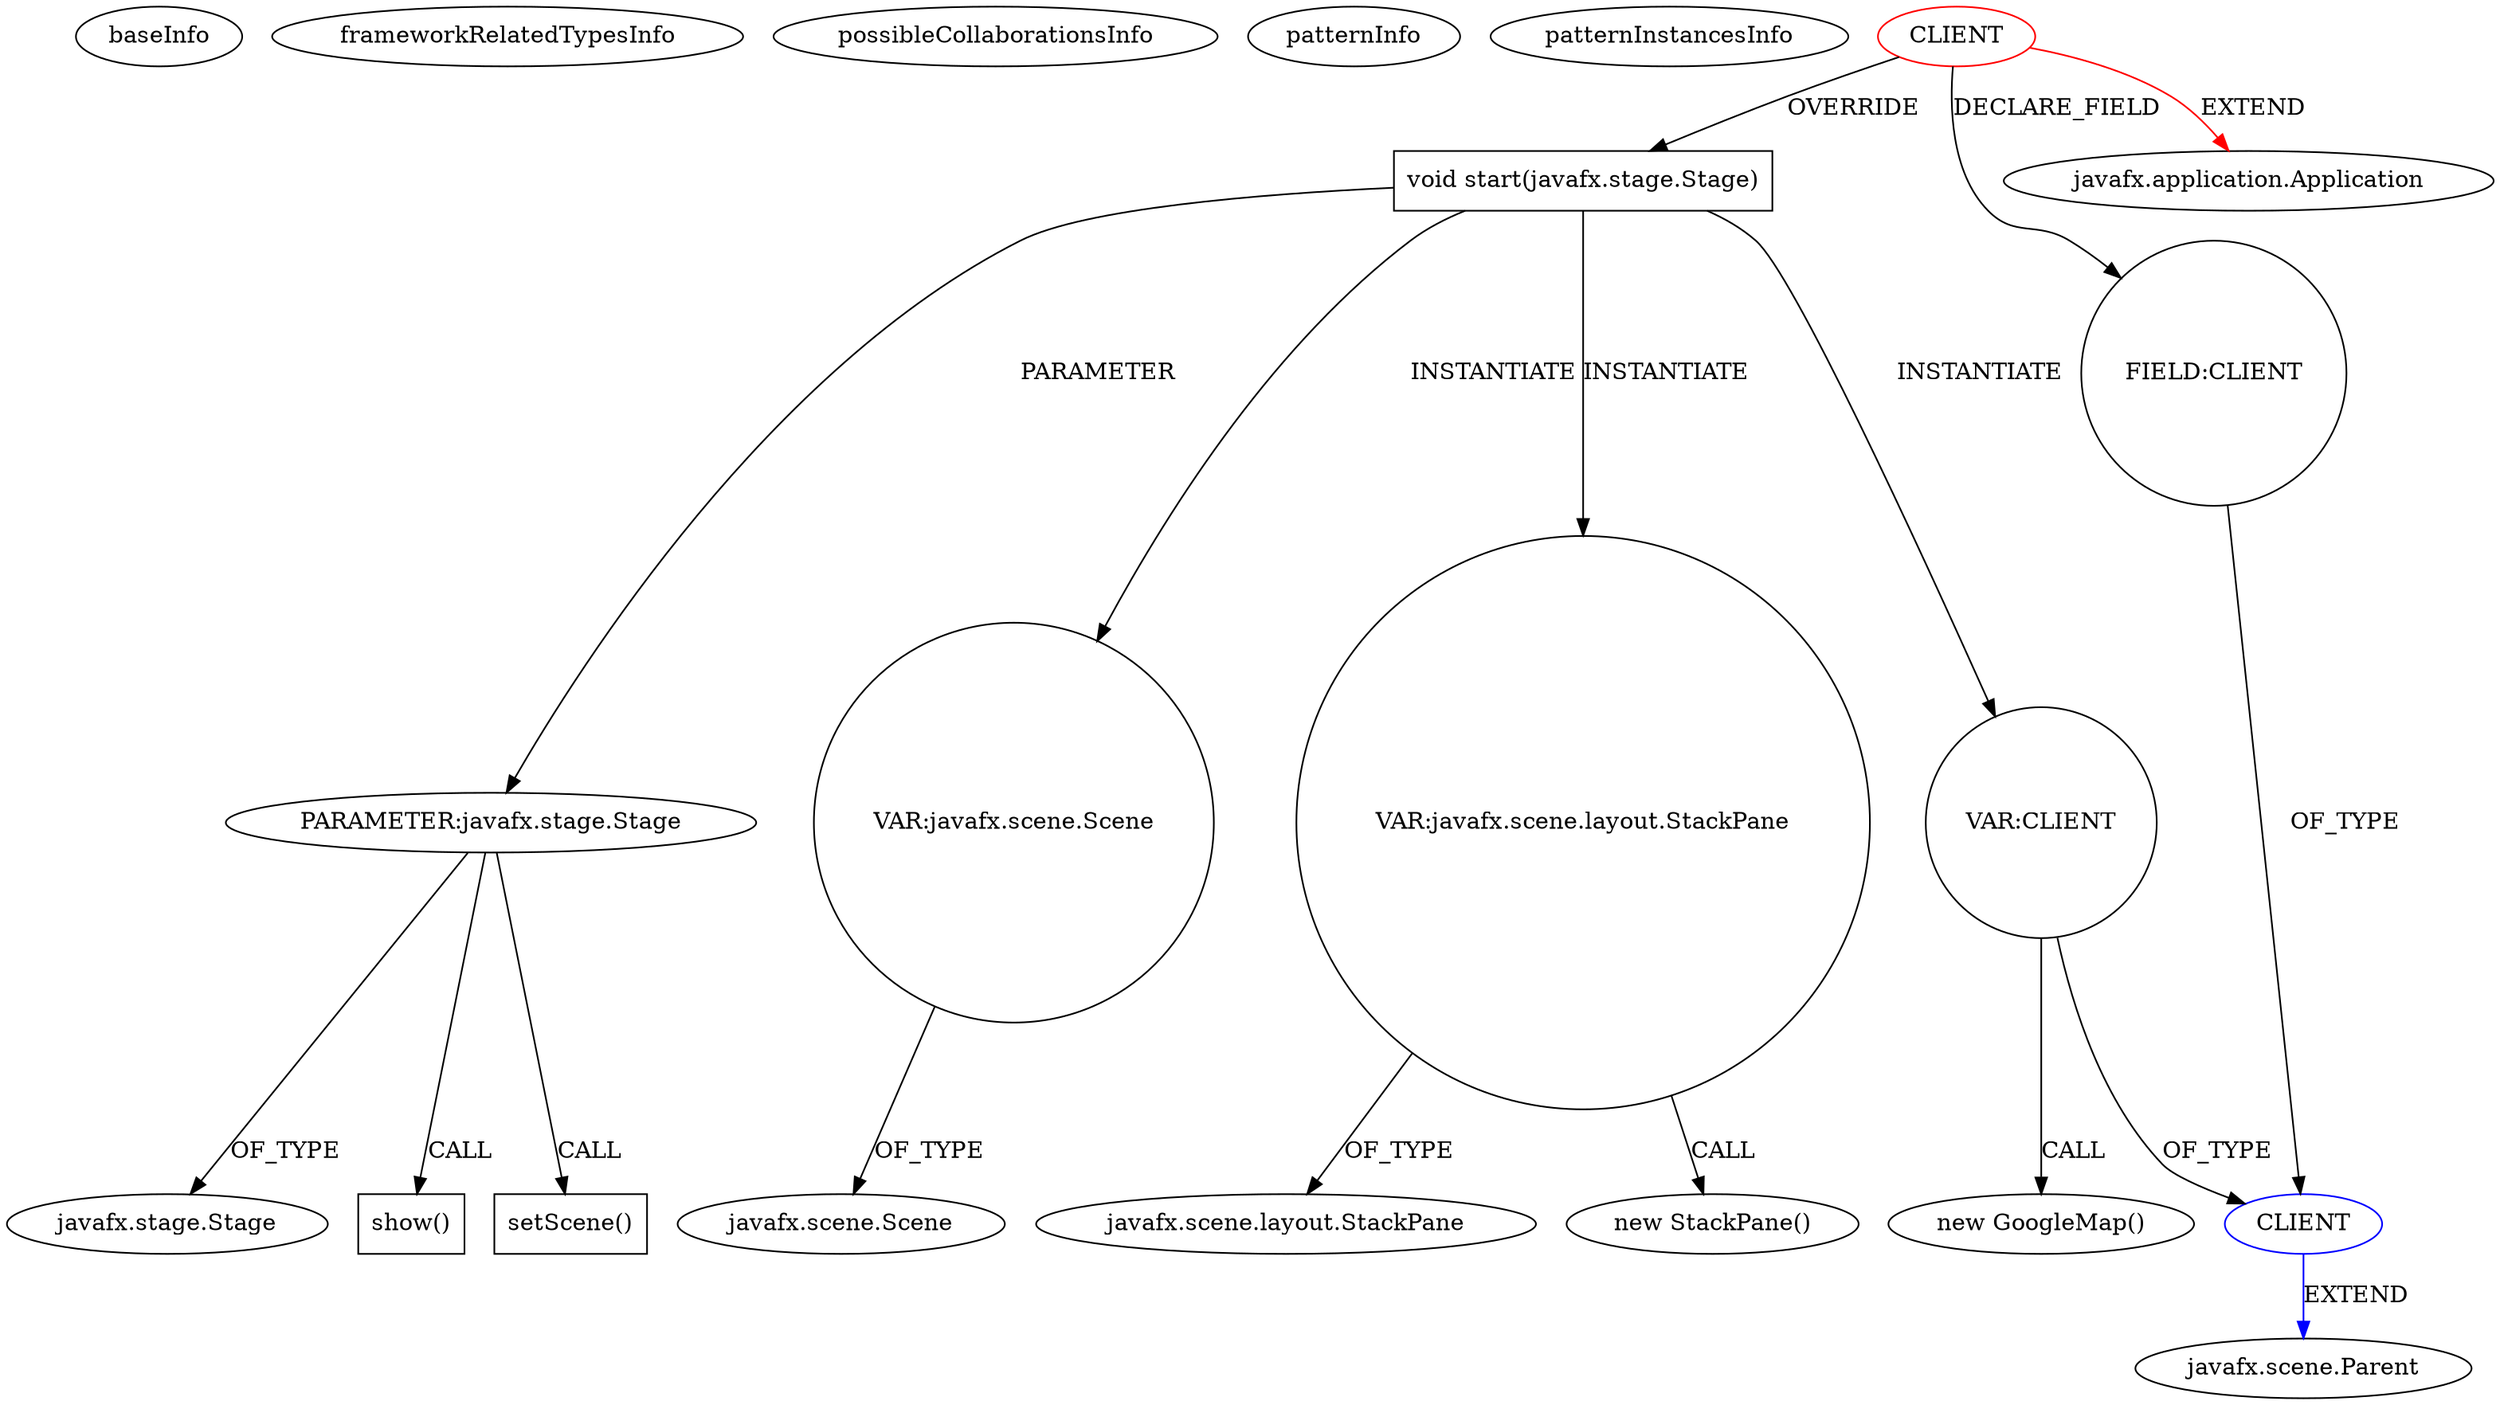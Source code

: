 digraph {
baseInfo[graphId=4530,category="pattern",isAnonymous=false,possibleRelation=true]
frameworkRelatedTypesInfo[0="javafx.application.Application"]
possibleCollaborationsInfo[0="4530~INSTANTIATION-OVERRIDING_METHOD_DECLARATION-FIELD_TYPE_DECLARATION-~javafx.application.Application ~javafx.scene.Parent ~false~false"]
patternInfo[frequency=2.0,patternRootClient=0]
patternInstancesInfo[0="stepanovdg-VisualJadeMotionModel~/stepanovdg-VisualJadeMotionModel/VisualJadeMotionModel-master/src/chernovick/Main.java~Main~4297",1="stepanovdg-VisualJadeMotionModel~/stepanovdg-VisualJadeMotionModel/VisualJadeMotionModel-master/src/chernovick/MapScene.java~MapScene~4299"]
14[label="new GoogleMap()",vertexType="CONSTRUCTOR_CALL",isFrameworkType=false]
15[label="VAR:CLIENT",vertexType="VARIABLE_EXPRESION",isFrameworkType=false,shape=circle]
8[label="void start(javafx.stage.Stage)",vertexType="OVERRIDING_METHOD_DECLARATION",isFrameworkType=false,shape=box]
0[label="CLIENT",vertexType="ROOT_CLIENT_CLASS_DECLARATION",isFrameworkType=false,color=red]
9[label="PARAMETER:javafx.stage.Stage",vertexType="PARAMETER_DECLARATION",isFrameworkType=false]
2[label="FIELD:CLIENT",vertexType="FIELD_DECLARATION",isFrameworkType=false,shape=circle]
24[label="setScene()",vertexType="INSIDE_CALL",isFrameworkType=false,shape=box]
10[label="javafx.stage.Stage",vertexType="FRAMEWORK_CLASS_TYPE",isFrameworkType=false]
29[label="show()",vertexType="INSIDE_CALL",isFrameworkType=false,shape=box]
1[label="javafx.application.Application",vertexType="FRAMEWORK_CLASS_TYPE",isFrameworkType=false]
26[label="VAR:javafx.scene.Scene",vertexType="VARIABLE_EXPRESION",isFrameworkType=false,shape=circle]
27[label="javafx.scene.Scene",vertexType="FRAMEWORK_CLASS_TYPE",isFrameworkType=false]
3[label="CLIENT",vertexType="REFERENCE_CLIENT_CLASS_DECLARATION",isFrameworkType=false,color=blue]
4[label="javafx.scene.Parent",vertexType="FRAMEWORK_CLASS_TYPE",isFrameworkType=false]
12[label="VAR:javafx.scene.layout.StackPane",vertexType="VARIABLE_EXPRESION",isFrameworkType=false,shape=circle]
11[label="new StackPane()",vertexType="CONSTRUCTOR_CALL",isFrameworkType=false]
13[label="javafx.scene.layout.StackPane",vertexType="FRAMEWORK_CLASS_TYPE",isFrameworkType=false]
12->11[label="CALL"]
8->12[label="INSTANTIATE"]
9->10[label="OF_TYPE"]
8->9[label="PARAMETER"]
0->2[label="DECLARE_FIELD"]
9->29[label="CALL"]
8->15[label="INSTANTIATE"]
2->3[label="OF_TYPE"]
8->26[label="INSTANTIATE"]
0->1[label="EXTEND",color=red]
0->8[label="OVERRIDE"]
15->14[label="CALL"]
15->3[label="OF_TYPE"]
9->24[label="CALL"]
3->4[label="EXTEND",color=blue]
12->13[label="OF_TYPE"]
26->27[label="OF_TYPE"]
}

